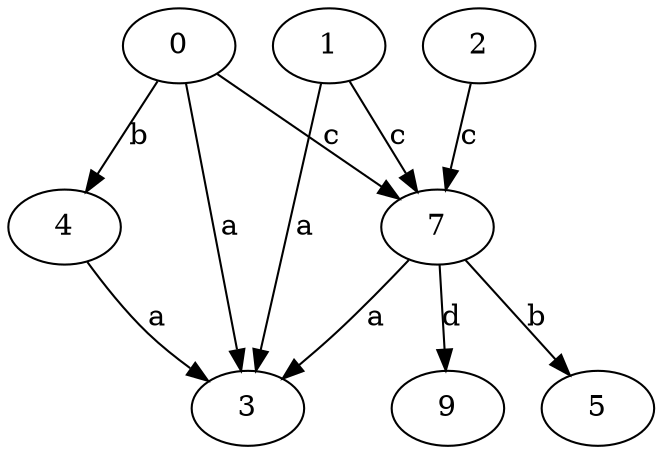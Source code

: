 strict digraph  {
0;
2;
3;
4;
5;
7;
9;
1;
0 -> 3  [label=a];
0 -> 4  [label=b];
0 -> 7  [label=c];
2 -> 7  [label=c];
4 -> 3  [label=a];
7 -> 3  [label=a];
7 -> 5  [label=b];
7 -> 9  [label=d];
1 -> 3  [label=a];
1 -> 7  [label=c];
}
